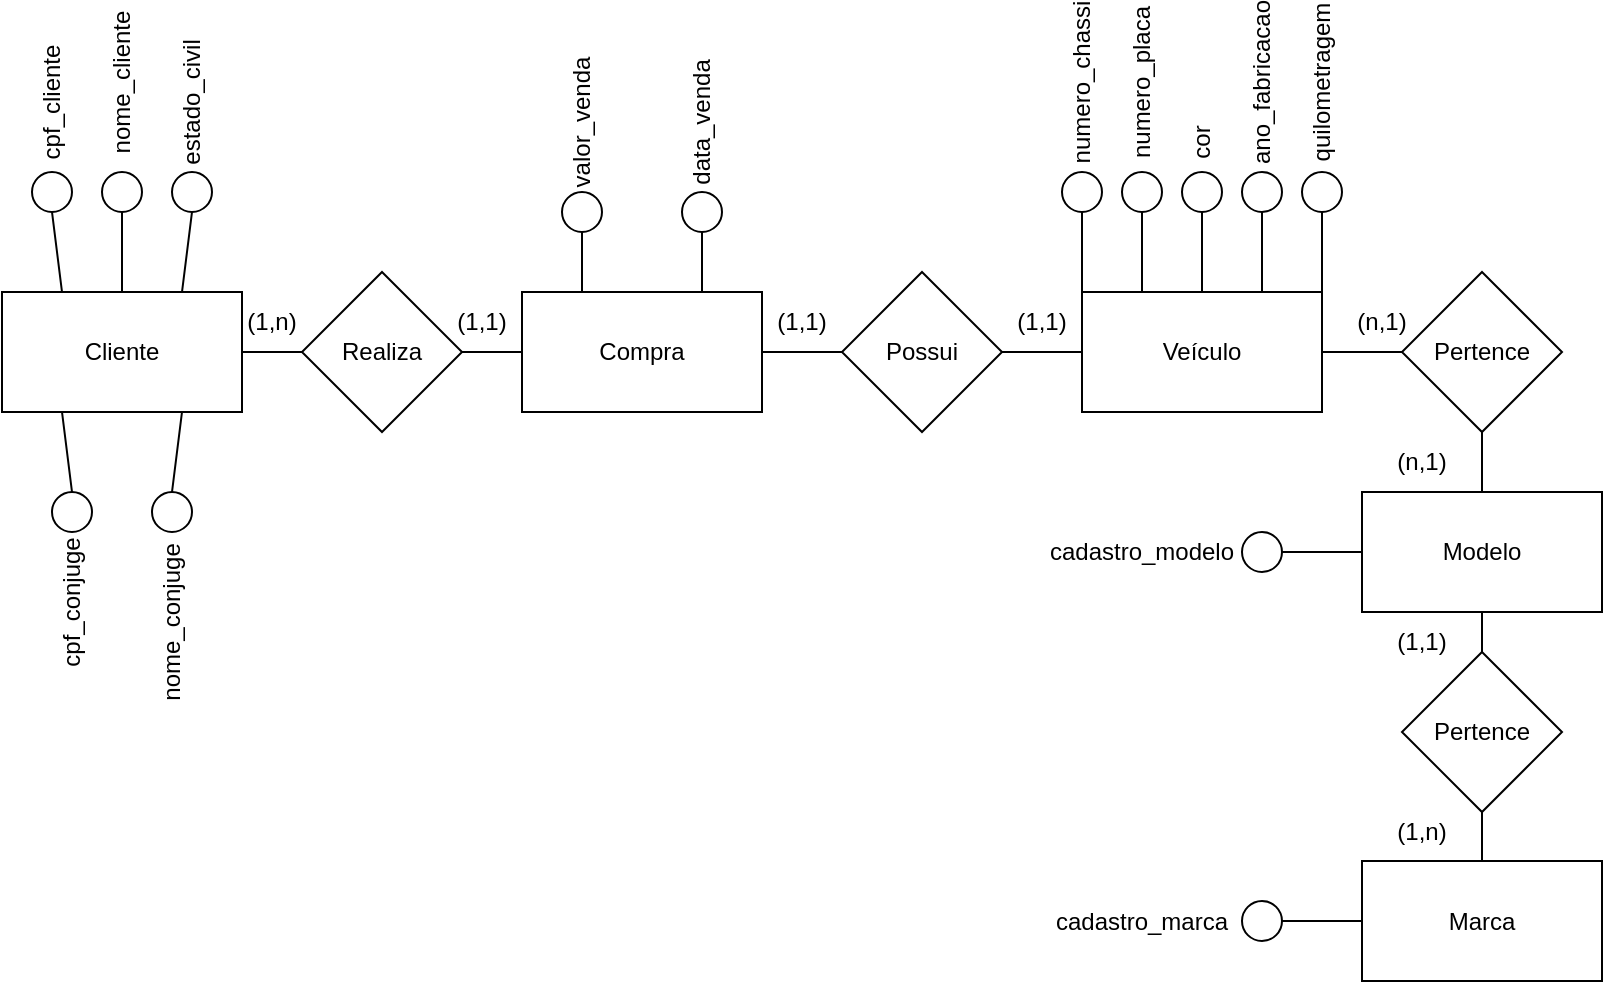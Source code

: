 <mxfile version="17.4.0" type="github">
  <diagram id="84FJhLwSLJNB9v0vcDva" name="Page-1">
    <mxGraphModel dx="782" dy="680" grid="1" gridSize="10" guides="1" tooltips="1" connect="1" arrows="1" fold="1" page="1" pageScale="1" pageWidth="827" pageHeight="1169" math="0" shadow="0">
      <root>
        <mxCell id="0" />
        <mxCell id="1" parent="0" />
        <mxCell id="sv6pKw_-4pBWD1Z9WhgW-1" value="&lt;div&gt;Veículo&lt;/div&gt;" style="rounded=0;whiteSpace=wrap;html=1;" parent="1" vertex="1">
          <mxGeometry x="540" y="160" width="120" height="60" as="geometry" />
        </mxCell>
        <mxCell id="sv6pKw_-4pBWD1Z9WhgW-2" value="Pertence" style="rhombus;whiteSpace=wrap;html=1;" parent="1" vertex="1">
          <mxGeometry x="700" y="150" width="80" height="80" as="geometry" />
        </mxCell>
        <mxCell id="sv6pKw_-4pBWD1Z9WhgW-3" value="Marca" style="rounded=0;whiteSpace=wrap;html=1;" parent="1" vertex="1">
          <mxGeometry x="680" y="444.5" width="120" height="60" as="geometry" />
        </mxCell>
        <mxCell id="sv6pKw_-4pBWD1Z9WhgW-4" value="Pertence" style="rhombus;whiteSpace=wrap;html=1;" parent="1" vertex="1">
          <mxGeometry x="700" y="340" width="80" height="80" as="geometry" />
        </mxCell>
        <mxCell id="sv6pKw_-4pBWD1Z9WhgW-5" value="Modelo" style="rounded=0;whiteSpace=wrap;html=1;" parent="1" vertex="1">
          <mxGeometry x="680" y="260" width="120" height="60" as="geometry" />
        </mxCell>
        <mxCell id="sv6pKw_-4pBWD1Z9WhgW-7" value="" style="endArrow=none;html=1;rounded=0;entryX=0;entryY=0.5;entryDx=0;entryDy=0;" parent="1" target="sv6pKw_-4pBWD1Z9WhgW-2" edge="1">
          <mxGeometry width="50" height="50" relative="1" as="geometry">
            <mxPoint x="660" y="190" as="sourcePoint" />
            <mxPoint x="500" y="120" as="targetPoint" />
          </mxGeometry>
        </mxCell>
        <mxCell id="sv6pKw_-4pBWD1Z9WhgW-8" value="" style="endArrow=none;html=1;rounded=0;exitX=0.5;exitY=0;exitDx=0;exitDy=0;" parent="1" source="sv6pKw_-4pBWD1Z9WhgW-3" edge="1">
          <mxGeometry width="50" height="50" relative="1" as="geometry">
            <mxPoint x="520" y="340" as="sourcePoint" />
            <mxPoint x="740" y="420" as="targetPoint" />
          </mxGeometry>
        </mxCell>
        <mxCell id="sv6pKw_-4pBWD1Z9WhgW-9" value="" style="endArrow=none;html=1;rounded=0;exitX=0.5;exitY=0;exitDx=0;exitDy=0;entryX=0.5;entryY=1;entryDx=0;entryDy=0;" parent="1" source="sv6pKw_-4pBWD1Z9WhgW-4" target="sv6pKw_-4pBWD1Z9WhgW-5" edge="1">
          <mxGeometry width="50" height="50" relative="1" as="geometry">
            <mxPoint x="640" y="340" as="sourcePoint" />
            <mxPoint x="690" y="290" as="targetPoint" />
          </mxGeometry>
        </mxCell>
        <mxCell id="sv6pKw_-4pBWD1Z9WhgW-13" value="Cliente" style="rounded=0;whiteSpace=wrap;html=1;" parent="1" vertex="1">
          <mxGeometry y="160" width="120" height="60" as="geometry" />
        </mxCell>
        <mxCell id="sv6pKw_-4pBWD1Z9WhgW-14" value="" style="endArrow=none;html=1;rounded=0;exitX=1;exitY=0.5;exitDx=0;exitDy=0;entryX=0;entryY=0.5;entryDx=0;entryDy=0;" parent="1" source="sv6pKw_-4pBWD1Z9WhgW-13" edge="1">
          <mxGeometry width="50" height="50" relative="1" as="geometry">
            <mxPoint x="120" y="210" as="sourcePoint" />
            <mxPoint x="180" y="190" as="targetPoint" />
          </mxGeometry>
        </mxCell>
        <mxCell id="sv6pKw_-4pBWD1Z9WhgW-15" value="Realiza" style="rhombus;whiteSpace=wrap;html=1;" parent="1" vertex="1">
          <mxGeometry x="150" y="150" width="80" height="80" as="geometry" />
        </mxCell>
        <mxCell id="sv6pKw_-4pBWD1Z9WhgW-16" value="Compra" style="rounded=0;whiteSpace=wrap;html=1;" parent="1" vertex="1">
          <mxGeometry x="260" y="160" width="120" height="60" as="geometry" />
        </mxCell>
        <mxCell id="sv6pKw_-4pBWD1Z9WhgW-17" value="" style="endArrow=none;html=1;rounded=0;exitX=1;exitY=0.5;exitDx=0;exitDy=0;entryX=0;entryY=0.5;entryDx=0;entryDy=0;" parent="1" source="sv6pKw_-4pBWD1Z9WhgW-15" target="sv6pKw_-4pBWD1Z9WhgW-16" edge="1">
          <mxGeometry width="50" height="50" relative="1" as="geometry">
            <mxPoint x="220" y="210" as="sourcePoint" />
            <mxPoint x="270" y="160" as="targetPoint" />
          </mxGeometry>
        </mxCell>
        <mxCell id="sv6pKw_-4pBWD1Z9WhgW-18" value="Possui" style="rhombus;whiteSpace=wrap;html=1;" parent="1" vertex="1">
          <mxGeometry x="420" y="150" width="80" height="80" as="geometry" />
        </mxCell>
        <mxCell id="sv6pKw_-4pBWD1Z9WhgW-19" value="" style="endArrow=none;html=1;rounded=0;exitX=1;exitY=0.5;exitDx=0;exitDy=0;entryX=0;entryY=0.5;entryDx=0;entryDy=0;" parent="1" source="sv6pKw_-4pBWD1Z9WhgW-16" target="sv6pKw_-4pBWD1Z9WhgW-18" edge="1">
          <mxGeometry width="50" height="50" relative="1" as="geometry">
            <mxPoint x="380" y="210" as="sourcePoint" />
            <mxPoint x="430" y="160" as="targetPoint" />
          </mxGeometry>
        </mxCell>
        <mxCell id="sv6pKw_-4pBWD1Z9WhgW-20" value="" style="endArrow=none;html=1;rounded=0;exitX=1;exitY=0.5;exitDx=0;exitDy=0;entryX=0;entryY=0.5;entryDx=0;entryDy=0;" parent="1" source="sv6pKw_-4pBWD1Z9WhgW-18" target="sv6pKw_-4pBWD1Z9WhgW-1" edge="1">
          <mxGeometry width="50" height="50" relative="1" as="geometry">
            <mxPoint x="520" y="220" as="sourcePoint" />
            <mxPoint x="570" y="170" as="targetPoint" />
          </mxGeometry>
        </mxCell>
        <mxCell id="sv6pKw_-4pBWD1Z9WhgW-21" value="" style="endArrow=none;html=1;rounded=0;entryX=0.5;entryY=1;entryDx=0;entryDy=0;exitX=0.5;exitY=0;exitDx=0;exitDy=0;" parent="1" source="sv6pKw_-4pBWD1Z9WhgW-5" target="sv6pKw_-4pBWD1Z9WhgW-2" edge="1">
          <mxGeometry width="50" height="50" relative="1" as="geometry">
            <mxPoint x="720" y="270" as="sourcePoint" />
            <mxPoint x="770" y="220" as="targetPoint" />
          </mxGeometry>
        </mxCell>
        <mxCell id="sv6pKw_-4pBWD1Z9WhgW-23" value="" style="ellipse;whiteSpace=wrap;html=1;aspect=fixed;" parent="1" vertex="1">
          <mxGeometry x="530" y="100" width="20" height="20" as="geometry" />
        </mxCell>
        <mxCell id="sv6pKw_-4pBWD1Z9WhgW-26" value="" style="ellipse;whiteSpace=wrap;html=1;aspect=fixed;" parent="1" vertex="1">
          <mxGeometry x="560" y="100" width="20" height="20" as="geometry" />
        </mxCell>
        <mxCell id="sv6pKw_-4pBWD1Z9WhgW-28" value="" style="ellipse;whiteSpace=wrap;html=1;aspect=fixed;" parent="1" vertex="1">
          <mxGeometry x="590" y="100" width="20" height="20" as="geometry" />
        </mxCell>
        <mxCell id="sv6pKw_-4pBWD1Z9WhgW-29" value="" style="ellipse;whiteSpace=wrap;html=1;aspect=fixed;" parent="1" vertex="1">
          <mxGeometry x="620" y="100" width="20" height="20" as="geometry" />
        </mxCell>
        <mxCell id="sv6pKw_-4pBWD1Z9WhgW-30" value="" style="ellipse;whiteSpace=wrap;html=1;aspect=fixed;" parent="1" vertex="1">
          <mxGeometry x="650" y="100" width="20" height="20" as="geometry" />
        </mxCell>
        <mxCell id="sv6pKw_-4pBWD1Z9WhgW-31" value="numero_chassi" style="text;html=1;strokeColor=none;fillColor=none;align=center;verticalAlign=middle;whiteSpace=wrap;rounded=0;rotation=-90;" parent="1" vertex="1">
          <mxGeometry x="510" y="40" width="60" height="30" as="geometry" />
        </mxCell>
        <mxCell id="sv6pKw_-4pBWD1Z9WhgW-32" value="&lt;div&gt;numero_placa&lt;/div&gt;" style="text;html=1;strokeColor=none;fillColor=none;align=center;verticalAlign=middle;whiteSpace=wrap;rounded=0;rotation=-90;" parent="1" vertex="1">
          <mxGeometry x="540" y="40" width="60" height="30" as="geometry" />
        </mxCell>
        <mxCell id="sv6pKw_-4pBWD1Z9WhgW-33" value="cor" style="text;html=1;strokeColor=none;fillColor=none;align=center;verticalAlign=middle;whiteSpace=wrap;rounded=0;rotation=-90;" parent="1" vertex="1">
          <mxGeometry x="570" y="70" width="60" height="30" as="geometry" />
        </mxCell>
        <mxCell id="sv6pKw_-4pBWD1Z9WhgW-34" value="ano_fabricacao" style="text;html=1;strokeColor=none;fillColor=none;align=center;verticalAlign=middle;whiteSpace=wrap;rounded=0;rotation=-90;" parent="1" vertex="1">
          <mxGeometry x="600" y="40" width="60" height="30" as="geometry" />
        </mxCell>
        <mxCell id="sv6pKw_-4pBWD1Z9WhgW-35" value="quilometragem" style="text;html=1;strokeColor=none;fillColor=none;align=center;verticalAlign=middle;whiteSpace=wrap;rounded=0;rotation=-90;" parent="1" vertex="1">
          <mxGeometry x="630" y="40" width="60" height="30" as="geometry" />
        </mxCell>
        <mxCell id="sv6pKw_-4pBWD1Z9WhgW-36" value="" style="endArrow=none;html=1;rounded=0;entryX=0.5;entryY=1;entryDx=0;entryDy=0;" parent="1" target="sv6pKw_-4pBWD1Z9WhgW-23" edge="1">
          <mxGeometry width="50" height="50" relative="1" as="geometry">
            <mxPoint x="540" y="160" as="sourcePoint" />
            <mxPoint x="570" y="130" as="targetPoint" />
            <Array as="points">
              <mxPoint x="540" y="160" />
              <mxPoint x="540" y="140" />
            </Array>
          </mxGeometry>
        </mxCell>
        <mxCell id="sv6pKw_-4pBWD1Z9WhgW-37" value="" style="endArrow=none;html=1;rounded=0;entryX=0.5;entryY=1;entryDx=0;entryDy=0;exitX=0.25;exitY=0;exitDx=0;exitDy=0;" parent="1" source="sv6pKw_-4pBWD1Z9WhgW-1" target="sv6pKw_-4pBWD1Z9WhgW-26" edge="1">
          <mxGeometry width="50" height="50" relative="1" as="geometry">
            <mxPoint x="620" y="170" as="sourcePoint" />
            <mxPoint x="670" y="120" as="targetPoint" />
            <Array as="points">
              <mxPoint x="570" y="140" />
            </Array>
          </mxGeometry>
        </mxCell>
        <mxCell id="sv6pKw_-4pBWD1Z9WhgW-38" value="" style="endArrow=none;html=1;rounded=0;exitX=0.5;exitY=0;exitDx=0;exitDy=0;" parent="1" source="sv6pKw_-4pBWD1Z9WhgW-1" edge="1">
          <mxGeometry width="50" height="50" relative="1" as="geometry">
            <mxPoint x="680" y="150" as="sourcePoint" />
            <mxPoint x="600" y="120" as="targetPoint" />
          </mxGeometry>
        </mxCell>
        <mxCell id="sv6pKw_-4pBWD1Z9WhgW-39" value="" style="endArrow=none;html=1;rounded=0;exitX=0.75;exitY=0;exitDx=0;exitDy=0;entryX=0.5;entryY=1;entryDx=0;entryDy=0;" parent="1" source="sv6pKw_-4pBWD1Z9WhgW-1" target="sv6pKw_-4pBWD1Z9WhgW-29" edge="1">
          <mxGeometry width="50" height="50" relative="1" as="geometry">
            <mxPoint x="710" y="120" as="sourcePoint" />
            <mxPoint x="760" y="70" as="targetPoint" />
            <Array as="points">
              <mxPoint x="630" y="140" />
            </Array>
          </mxGeometry>
        </mxCell>
        <mxCell id="sv6pKw_-4pBWD1Z9WhgW-40" value="" style="endArrow=none;html=1;rounded=0;exitX=1;exitY=0;exitDx=0;exitDy=0;entryX=0.5;entryY=1;entryDx=0;entryDy=0;" parent="1" source="sv6pKw_-4pBWD1Z9WhgW-1" target="sv6pKw_-4pBWD1Z9WhgW-30" edge="1">
          <mxGeometry width="50" height="50" relative="1" as="geometry">
            <mxPoint x="690" y="120" as="sourcePoint" />
            <mxPoint x="740" y="70" as="targetPoint" />
            <Array as="points">
              <mxPoint x="660" y="140" />
            </Array>
          </mxGeometry>
        </mxCell>
        <mxCell id="sv6pKw_-4pBWD1Z9WhgW-42" value="" style="ellipse;whiteSpace=wrap;html=1;aspect=fixed;" parent="1" vertex="1">
          <mxGeometry x="280" y="110" width="20" height="20" as="geometry" />
        </mxCell>
        <mxCell id="sv6pKw_-4pBWD1Z9WhgW-43" value="" style="ellipse;whiteSpace=wrap;html=1;aspect=fixed;" parent="1" vertex="1">
          <mxGeometry x="340" y="110" width="20" height="20" as="geometry" />
        </mxCell>
        <mxCell id="sv6pKw_-4pBWD1Z9WhgW-44" value="valor_venda" style="text;html=1;strokeColor=none;fillColor=none;align=center;verticalAlign=middle;whiteSpace=wrap;rounded=0;rotation=270;" parent="1" vertex="1">
          <mxGeometry x="260" y="60" width="60" height="30" as="geometry" />
        </mxCell>
        <mxCell id="sv6pKw_-4pBWD1Z9WhgW-45" value="data_venda" style="text;html=1;strokeColor=none;fillColor=none;align=center;verticalAlign=middle;whiteSpace=wrap;rounded=0;rotation=-90;" parent="1" vertex="1">
          <mxGeometry x="320" y="60" width="60" height="30" as="geometry" />
        </mxCell>
        <mxCell id="sv6pKw_-4pBWD1Z9WhgW-46" value="" style="endArrow=none;html=1;rounded=0;entryX=0.5;entryY=1;entryDx=0;entryDy=0;exitX=0.25;exitY=0;exitDx=0;exitDy=0;" parent="1" source="sv6pKw_-4pBWD1Z9WhgW-16" target="sv6pKw_-4pBWD1Z9WhgW-42" edge="1">
          <mxGeometry width="50" height="50" relative="1" as="geometry">
            <mxPoint x="260" y="170" as="sourcePoint" />
            <mxPoint x="300" y="140" as="targetPoint" />
          </mxGeometry>
        </mxCell>
        <mxCell id="sv6pKw_-4pBWD1Z9WhgW-48" value="" style="endArrow=none;html=1;rounded=0;entryX=0.5;entryY=1;entryDx=0;entryDy=0;exitX=0.75;exitY=0;exitDx=0;exitDy=0;" parent="1" source="sv6pKw_-4pBWD1Z9WhgW-16" target="sv6pKw_-4pBWD1Z9WhgW-43" edge="1">
          <mxGeometry width="50" height="50" relative="1" as="geometry">
            <mxPoint x="290" y="170" as="sourcePoint" />
            <mxPoint x="340" y="120" as="targetPoint" />
          </mxGeometry>
        </mxCell>
        <mxCell id="sv6pKw_-4pBWD1Z9WhgW-51" value="" style="ellipse;whiteSpace=wrap;html=1;aspect=fixed;" parent="1" vertex="1">
          <mxGeometry x="620" y="280" width="20" height="20" as="geometry" />
        </mxCell>
        <mxCell id="sv6pKw_-4pBWD1Z9WhgW-52" value="cadastro_modelo" style="text;html=1;strokeColor=none;fillColor=none;align=center;verticalAlign=middle;whiteSpace=wrap;rounded=0;" parent="1" vertex="1">
          <mxGeometry x="540" y="275" width="60" height="30" as="geometry" />
        </mxCell>
        <mxCell id="sv6pKw_-4pBWD1Z9WhgW-53" value="" style="endArrow=none;html=1;rounded=0;exitX=1;exitY=0.5;exitDx=0;exitDy=0;entryX=0;entryY=0.5;entryDx=0;entryDy=0;" parent="1" source="sv6pKw_-4pBWD1Z9WhgW-51" target="sv6pKw_-4pBWD1Z9WhgW-5" edge="1">
          <mxGeometry width="50" height="50" relative="1" as="geometry">
            <mxPoint x="640" y="340" as="sourcePoint" />
            <mxPoint x="630" y="330" as="targetPoint" />
          </mxGeometry>
        </mxCell>
        <mxCell id="sv6pKw_-4pBWD1Z9WhgW-55" value="" style="ellipse;whiteSpace=wrap;html=1;aspect=fixed;" parent="1" vertex="1">
          <mxGeometry x="620" y="464.5" width="20" height="20" as="geometry" />
        </mxCell>
        <mxCell id="sv6pKw_-4pBWD1Z9WhgW-56" value="cadastro_marca" style="text;html=1;strokeColor=none;fillColor=none;align=center;verticalAlign=middle;whiteSpace=wrap;rounded=0;" parent="1" vertex="1">
          <mxGeometry x="540" y="459.5" width="60" height="30" as="geometry" />
        </mxCell>
        <mxCell id="sv6pKw_-4pBWD1Z9WhgW-57" value="" style="endArrow=none;html=1;rounded=0;exitX=1;exitY=0.5;exitDx=0;exitDy=0;entryX=0;entryY=0.5;entryDx=0;entryDy=0;" parent="1" source="sv6pKw_-4pBWD1Z9WhgW-55" target="sv6pKw_-4pBWD1Z9WhgW-3" edge="1">
          <mxGeometry width="50" height="50" relative="1" as="geometry">
            <mxPoint x="650" y="490" as="sourcePoint" />
            <mxPoint x="700" y="440" as="targetPoint" />
          </mxGeometry>
        </mxCell>
        <mxCell id="sv6pKw_-4pBWD1Z9WhgW-58" value="" style="ellipse;whiteSpace=wrap;html=1;aspect=fixed;" parent="1" vertex="1">
          <mxGeometry x="15" y="100" width="20" height="20" as="geometry" />
        </mxCell>
        <mxCell id="sv6pKw_-4pBWD1Z9WhgW-59" value="" style="ellipse;whiteSpace=wrap;html=1;aspect=fixed;" parent="1" vertex="1">
          <mxGeometry x="50" y="100" width="20" height="20" as="geometry" />
        </mxCell>
        <mxCell id="sv6pKw_-4pBWD1Z9WhgW-60" value="" style="ellipse;whiteSpace=wrap;html=1;aspect=fixed;" parent="1" vertex="1">
          <mxGeometry x="85" y="100" width="20" height="20" as="geometry" />
        </mxCell>
        <mxCell id="sv6pKw_-4pBWD1Z9WhgW-61" value="" style="ellipse;whiteSpace=wrap;html=1;aspect=fixed;" parent="1" vertex="1">
          <mxGeometry x="25" y="260" width="20" height="20" as="geometry" />
        </mxCell>
        <mxCell id="sv6pKw_-4pBWD1Z9WhgW-62" value="" style="ellipse;whiteSpace=wrap;html=1;aspect=fixed;" parent="1" vertex="1">
          <mxGeometry x="75" y="260" width="20" height="20" as="geometry" />
        </mxCell>
        <mxCell id="sv6pKw_-4pBWD1Z9WhgW-63" value="cpf_cliente" style="text;html=1;strokeColor=none;fillColor=none;align=center;verticalAlign=middle;whiteSpace=wrap;rounded=0;rotation=-90;" parent="1" vertex="1">
          <mxGeometry x="-5" y="50" width="60" height="30" as="geometry" />
        </mxCell>
        <mxCell id="sv6pKw_-4pBWD1Z9WhgW-64" value="nome_cliente" style="text;html=1;strokeColor=none;fillColor=none;align=center;verticalAlign=middle;whiteSpace=wrap;rounded=0;rotation=-90;" parent="1" vertex="1">
          <mxGeometry x="30" y="40" width="60" height="30" as="geometry" />
        </mxCell>
        <mxCell id="sv6pKw_-4pBWD1Z9WhgW-65" value="estado_civil" style="text;html=1;strokeColor=none;fillColor=none;align=center;verticalAlign=middle;whiteSpace=wrap;rounded=0;rotation=-90;" parent="1" vertex="1">
          <mxGeometry x="65" y="50" width="60" height="30" as="geometry" />
        </mxCell>
        <mxCell id="sv6pKw_-4pBWD1Z9WhgW-67" value="" style="endArrow=none;html=1;rounded=0;entryX=0.25;entryY=1;entryDx=0;entryDy=0;exitX=0.5;exitY=0;exitDx=0;exitDy=0;" parent="1" source="sv6pKw_-4pBWD1Z9WhgW-61" target="sv6pKw_-4pBWD1Z9WhgW-13" edge="1">
          <mxGeometry width="50" height="50" relative="1" as="geometry">
            <mxPoint x="40" y="390" as="sourcePoint" />
            <mxPoint x="90" y="340" as="targetPoint" />
          </mxGeometry>
        </mxCell>
        <mxCell id="sv6pKw_-4pBWD1Z9WhgW-68" value="" style="endArrow=none;html=1;rounded=0;entryX=0.75;entryY=1;entryDx=0;entryDy=0;exitX=0.5;exitY=0;exitDx=0;exitDy=0;" parent="1" source="sv6pKw_-4pBWD1Z9WhgW-62" target="sv6pKw_-4pBWD1Z9WhgW-13" edge="1">
          <mxGeometry width="50" height="50" relative="1" as="geometry">
            <mxPoint x="90" y="260" as="sourcePoint" />
            <mxPoint x="80" y="300" as="targetPoint" />
          </mxGeometry>
        </mxCell>
        <mxCell id="sv6pKw_-4pBWD1Z9WhgW-69" value="" style="endArrow=none;html=1;rounded=0;entryX=0.5;entryY=1;entryDx=0;entryDy=0;exitX=0.25;exitY=0;exitDx=0;exitDy=0;" parent="1" source="sv6pKw_-4pBWD1Z9WhgW-13" target="sv6pKw_-4pBWD1Z9WhgW-58" edge="1">
          <mxGeometry width="50" height="50" relative="1" as="geometry">
            <mxPoint y="180" as="sourcePoint" />
            <mxPoint x="50" y="130" as="targetPoint" />
          </mxGeometry>
        </mxCell>
        <mxCell id="sv6pKw_-4pBWD1Z9WhgW-70" value="" style="endArrow=none;html=1;rounded=0;entryX=0.5;entryY=1;entryDx=0;entryDy=0;exitX=0.5;exitY=0;exitDx=0;exitDy=0;" parent="1" source="sv6pKw_-4pBWD1Z9WhgW-13" target="sv6pKw_-4pBWD1Z9WhgW-59" edge="1">
          <mxGeometry width="50" height="50" relative="1" as="geometry">
            <mxPoint x="30" y="230" as="sourcePoint" />
            <mxPoint x="80" y="180" as="targetPoint" />
          </mxGeometry>
        </mxCell>
        <mxCell id="sv6pKw_-4pBWD1Z9WhgW-71" value="" style="endArrow=none;html=1;rounded=0;entryX=0.5;entryY=1;entryDx=0;entryDy=0;exitX=0.75;exitY=0;exitDx=0;exitDy=0;" parent="1" source="sv6pKw_-4pBWD1Z9WhgW-13" target="sv6pKw_-4pBWD1Z9WhgW-60" edge="1">
          <mxGeometry width="50" height="50" relative="1" as="geometry">
            <mxPoint x="70" y="220" as="sourcePoint" />
            <mxPoint x="120" y="170" as="targetPoint" />
          </mxGeometry>
        </mxCell>
        <mxCell id="sv6pKw_-4pBWD1Z9WhgW-73" value="cpf_conjuge" style="text;html=1;strokeColor=none;fillColor=none;align=center;verticalAlign=middle;whiteSpace=wrap;rounded=0;rotation=-90;" parent="1" vertex="1">
          <mxGeometry x="5" y="300" width="60" height="30" as="geometry" />
        </mxCell>
        <mxCell id="sv6pKw_-4pBWD1Z9WhgW-74" value="nome_conjuge" style="text;html=1;strokeColor=none;fillColor=none;align=center;verticalAlign=middle;whiteSpace=wrap;rounded=0;rotation=-90;" parent="1" vertex="1">
          <mxGeometry x="55" y="310" width="60" height="30" as="geometry" />
        </mxCell>
        <mxCell id="sA4SUzjWIjgPPmMacZNt-1" value="(1,n)" style="text;html=1;strokeColor=none;fillColor=none;align=center;verticalAlign=middle;whiteSpace=wrap;rounded=0;" vertex="1" parent="1">
          <mxGeometry x="105" y="160" width="60" height="30" as="geometry" />
        </mxCell>
        <mxCell id="sA4SUzjWIjgPPmMacZNt-2" value="(1,1)" style="text;html=1;strokeColor=none;fillColor=none;align=center;verticalAlign=middle;whiteSpace=wrap;rounded=0;" vertex="1" parent="1">
          <mxGeometry x="210" y="160" width="60" height="30" as="geometry" />
        </mxCell>
        <mxCell id="sA4SUzjWIjgPPmMacZNt-3" value="(1,1)" style="text;html=1;strokeColor=none;fillColor=none;align=center;verticalAlign=middle;whiteSpace=wrap;rounded=0;" vertex="1" parent="1">
          <mxGeometry x="370" y="160" width="60" height="30" as="geometry" />
        </mxCell>
        <mxCell id="sA4SUzjWIjgPPmMacZNt-4" value="(1,1)" style="text;html=1;strokeColor=none;fillColor=none;align=center;verticalAlign=middle;whiteSpace=wrap;rounded=0;" vertex="1" parent="1">
          <mxGeometry x="490" y="160" width="60" height="30" as="geometry" />
        </mxCell>
        <mxCell id="sA4SUzjWIjgPPmMacZNt-5" value="(n,1)" style="text;html=1;strokeColor=none;fillColor=none;align=center;verticalAlign=middle;whiteSpace=wrap;rounded=0;" vertex="1" parent="1">
          <mxGeometry x="660" y="160" width="60" height="30" as="geometry" />
        </mxCell>
        <mxCell id="sA4SUzjWIjgPPmMacZNt-6" value="(n,1)" style="text;html=1;strokeColor=none;fillColor=none;align=center;verticalAlign=middle;whiteSpace=wrap;rounded=0;" vertex="1" parent="1">
          <mxGeometry x="680" y="230" width="60" height="30" as="geometry" />
        </mxCell>
        <mxCell id="sA4SUzjWIjgPPmMacZNt-7" value="(1,1)" style="text;html=1;strokeColor=none;fillColor=none;align=center;verticalAlign=middle;whiteSpace=wrap;rounded=0;" vertex="1" parent="1">
          <mxGeometry x="680" y="320" width="60" height="30" as="geometry" />
        </mxCell>
        <mxCell id="sA4SUzjWIjgPPmMacZNt-8" value="(1,n)" style="text;html=1;strokeColor=none;fillColor=none;align=center;verticalAlign=middle;whiteSpace=wrap;rounded=0;" vertex="1" parent="1">
          <mxGeometry x="680" y="415" width="60" height="30" as="geometry" />
        </mxCell>
      </root>
    </mxGraphModel>
  </diagram>
</mxfile>
